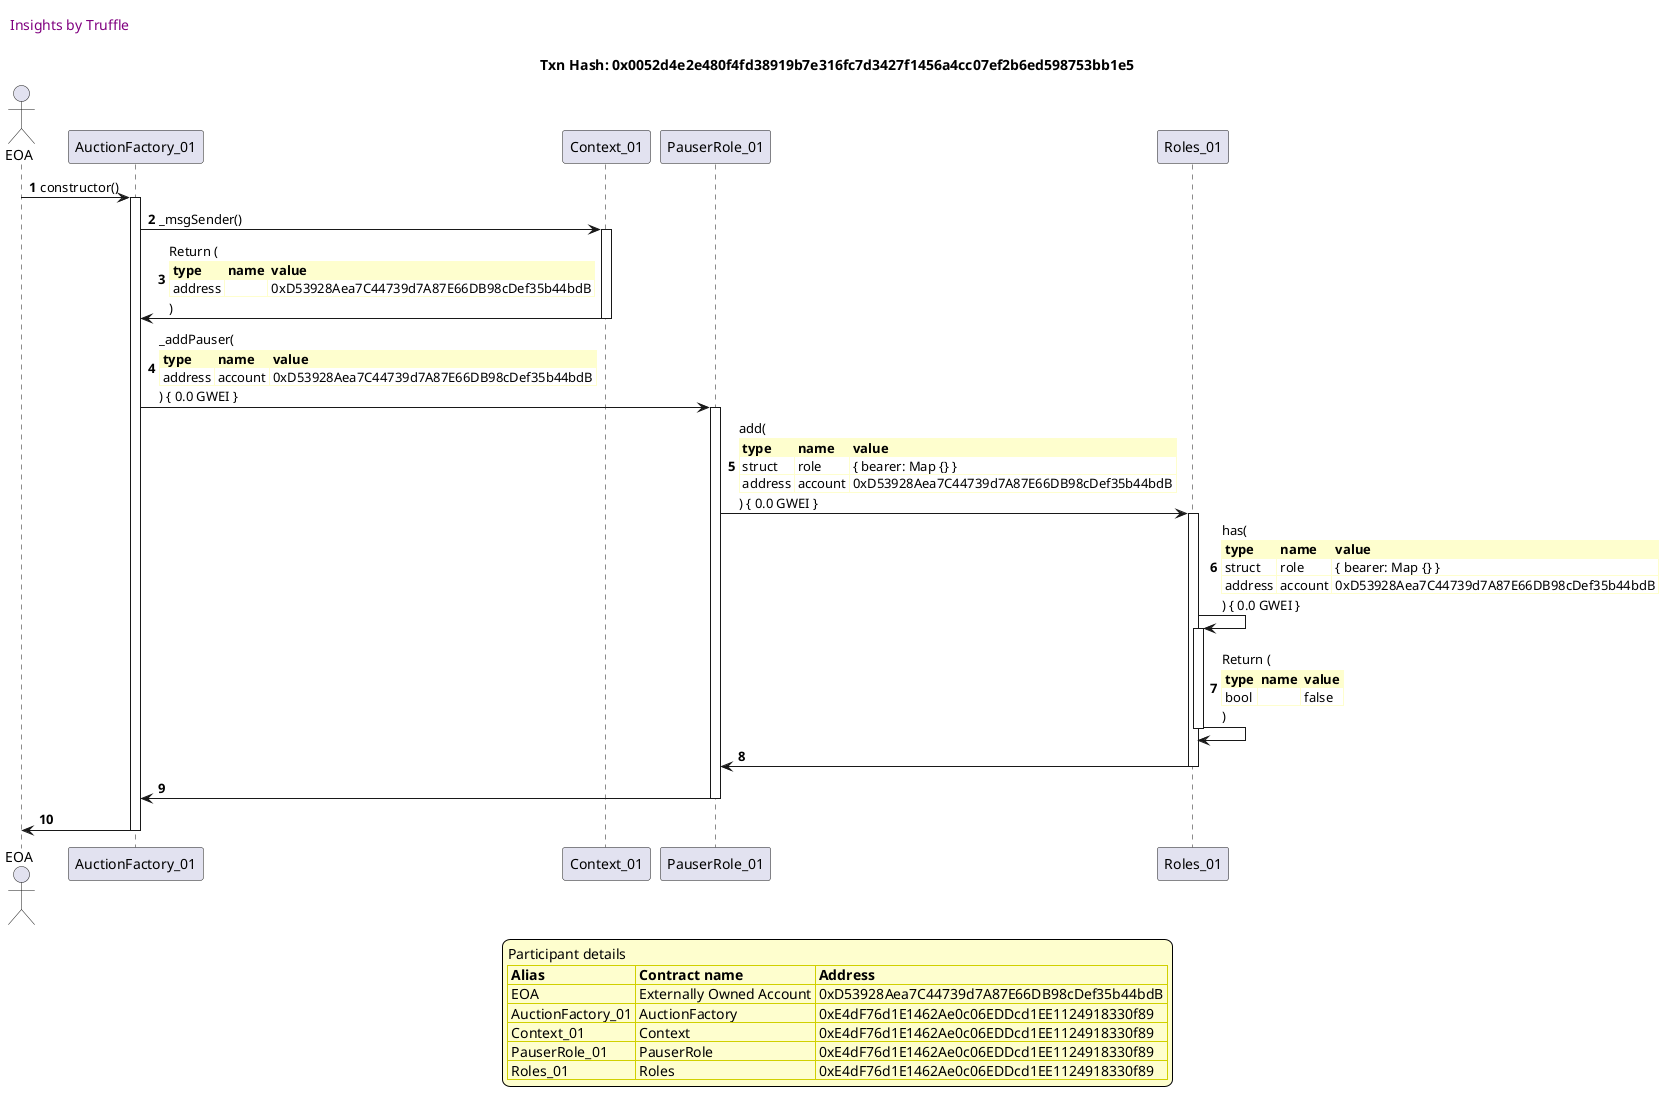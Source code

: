 

@startuml

autonumber
skinparam legendBackgroundColor #FEFECE

<style>
      header {
        HorizontalAlignment left
        FontColor purple
        FontSize 14
        Padding 10
      }
    </style>

header Insights by Truffle

title Txn Hash: 0x0052d4e2e480f4fd38919b7e316fc7d3427f1456a4cc07ef2b6ed598753bb1e5


actor EOA as "EOA"
participant AuctionFactory_01 as "AuctionFactory_01"
participant Context_01 as "Context_01"
participant PauserRole_01 as "PauserRole_01"
participant Roles_01 as "Roles_01"

"EOA" -> "AuctionFactory_01" ++: constructor()
"AuctionFactory_01" -> "Context_01" ++: _msgSender()
"Context_01" -> "AuctionFactory_01" --: Return (\n\
<#FEFECE,#FEFECE>|= type |= name |= value |\n\
| address |  | 0xD53928Aea7C44739d7A87E66DB98cDef35b44bdB |\n\
)
"AuctionFactory_01" -> "PauserRole_01" ++: _addPauser(\n\
<#FEFECE,#FEFECE>|= type |= name |= value |\n\
| address | account | 0xD53928Aea7C44739d7A87E66DB98cDef35b44bdB |\n\
) { 0.0 GWEI }
"PauserRole_01" -> "Roles_01" ++: add(\n\
<#FEFECE,#FEFECE>|= type |= name |= value |\n\
| struct | role | { bearer: Map {} } |\n\
| address | account | 0xD53928Aea7C44739d7A87E66DB98cDef35b44bdB |\n\
) { 0.0 GWEI }
"Roles_01" -> "Roles_01" ++: has(\n\
<#FEFECE,#FEFECE>|= type |= name |= value |\n\
| struct | role | { bearer: Map {} } |\n\
| address | account | 0xD53928Aea7C44739d7A87E66DB98cDef35b44bdB |\n\
) { 0.0 GWEI }
"Roles_01" -> "Roles_01" --: Return (\n\
<#FEFECE,#FEFECE>|= type |= name |= value |\n\
| bool |  | false |\n\
)
"Roles_01" -> "PauserRole_01" --: 
"PauserRole_01" -> "AuctionFactory_01" --: 
"AuctionFactory_01" -> "EOA" --: 

legend
Participant details
<#FEFECE,#D0D000>|= Alias |= Contract name |= Address |
<#FEFECE>| EOA | Externally Owned Account | 0xD53928Aea7C44739d7A87E66DB98cDef35b44bdB |
<#FEFECE>| AuctionFactory_01 | AuctionFactory | 0xE4dF76d1E1462Ae0c06EDDcd1EE1124918330f89 |
<#FEFECE>| Context_01 | Context | 0xE4dF76d1E1462Ae0c06EDDcd1EE1124918330f89 |
<#FEFECE>| PauserRole_01 | PauserRole | 0xE4dF76d1E1462Ae0c06EDDcd1EE1124918330f89 |
<#FEFECE>| Roles_01 | Roles | 0xE4dF76d1E1462Ae0c06EDDcd1EE1124918330f89 |
endlegend

@enduml